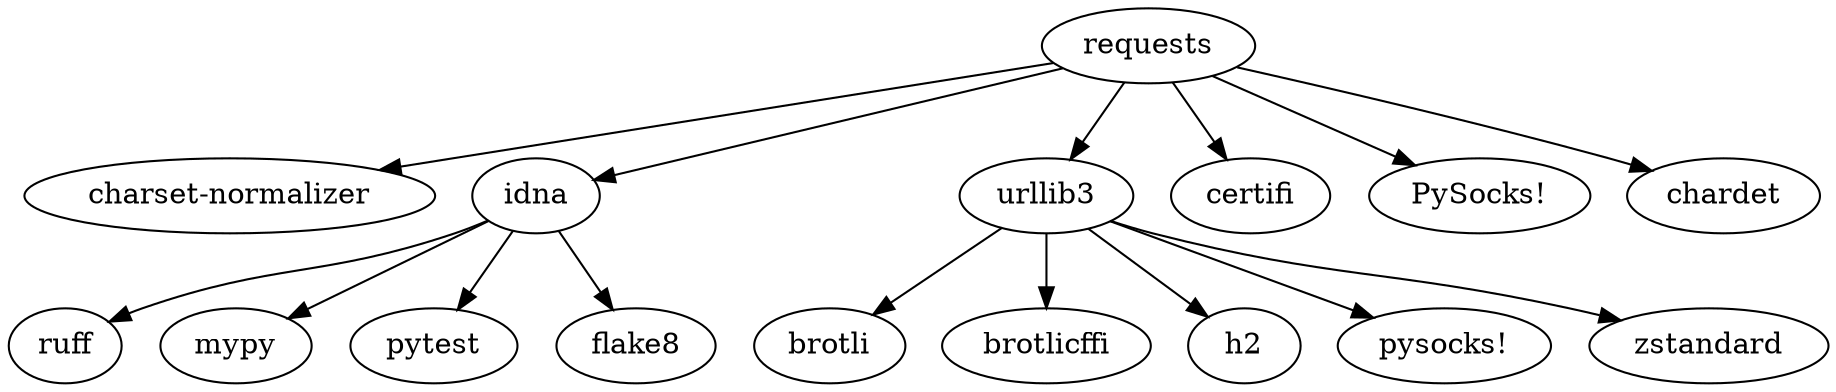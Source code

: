 digraph G {
"requests"
"requests" -> "charset-normalizer"
  "charset-normalizer"
"requests" -> "idna"
  "idna"
  "idna" -> "ruff"
  "idna" -> "mypy"
  "idna" -> "pytest"
  "idna" -> "flake8"
"requests" -> "urllib3"
  "urllib3"
  "urllib3" -> "brotli"
  "urllib3" -> "brotlicffi"
  "urllib3" -> "h2"
  "urllib3" -> "pysocks!"
  "urllib3" -> "zstandard"
"requests" -> "certifi"
  "certifi"
"requests" -> "PySocks!"
  "PySocks!"
"requests" -> "chardet"
  "chardet"
}
